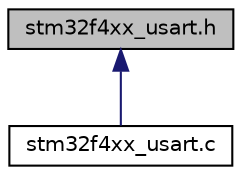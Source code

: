 digraph "stm32f4xx_usart.h"
{
  edge [fontname="Helvetica",fontsize="10",labelfontname="Helvetica",labelfontsize="10"];
  node [fontname="Helvetica",fontsize="10",shape=record];
  Node2 [label="stm32f4xx_usart.h",height=0.2,width=0.4,color="black", fillcolor="grey75", style="filled", fontcolor="black"];
  Node2 -> Node3 [dir="back",color="midnightblue",fontsize="10",style="solid",fontname="Helvetica"];
  Node3 [label="stm32f4xx_usart.c",height=0.2,width=0.4,color="black", fillcolor="white", style="filled",URL="$stm32f4xx__usart_8c.html",tooltip="This file provides firmware functions to manage the following functionalities of the Universal synchr..."];
}
